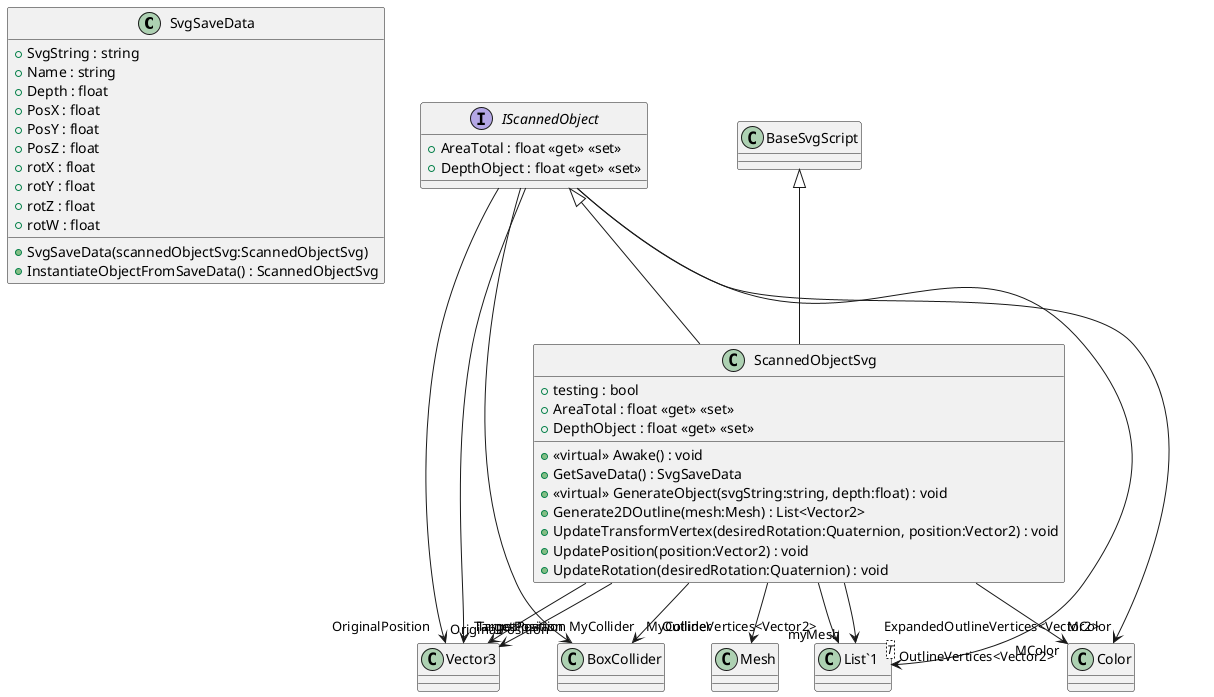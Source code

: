 @startuml
class SvgSaveData {
    + SvgString : string
    + Name : string
    + Depth : float
    + PosX : float
    + PosY : float
    + PosZ : float
    + rotX : float
    + rotY : float
    + rotZ : float
    + rotW : float
    + SvgSaveData(scannedObjectSvg:ScannedObjectSvg)
    + InstantiateObjectFromSaveData() : ScannedObjectSvg
}
interface IScannedObject {
    + AreaTotal : float <<get>> <<set>>
    + DepthObject : float <<get>> <<set>>
}
class ScannedObjectSvg {
    + testing : bool
    + AreaTotal : float <<get>> <<set>>
    + DepthObject : float <<get>> <<set>>
    + <<virtual>> Awake() : void
    + GetSaveData() : SvgSaveData
    + <<virtual>> GenerateObject(svgString:string, depth:float) : void
    + Generate2DOutline(mesh:Mesh) : List<Vector2>
    + UpdateTransformVertex(desiredRotation:Quaternion, position:Vector2) : void
    + UpdatePosition(position:Vector2) : void
    + UpdateRotation(desiredRotation:Quaternion) : void
}
class "List`1"<T> {
}
IScannedObject --> "MColor" Color
IScannedObject --> "OriginalPosition" Vector3
IScannedObject --> "TargetPosition" Vector3
IScannedObject --> "MyCollider" BoxCollider
IScannedObject --> "OutlineVertices<Vector2>" "List`1"
BaseSvgScript <|-- ScannedObjectSvg
IScannedObject <|-- ScannedObjectSvg
ScannedObjectSvg --> "myMesh" Mesh
ScannedObjectSvg --> "MColor" Color
ScannedObjectSvg --> "OriginalPosition" Vector3
ScannedObjectSvg --> "TargetPosition" Vector3
ScannedObjectSvg --> "MyCollider" BoxCollider
ScannedObjectSvg --> "OutlineVertices<Vector2>" "List`1"
ScannedObjectSvg --> "ExpandedOutlineVertices<Vector2>" "List`1"
@enduml
